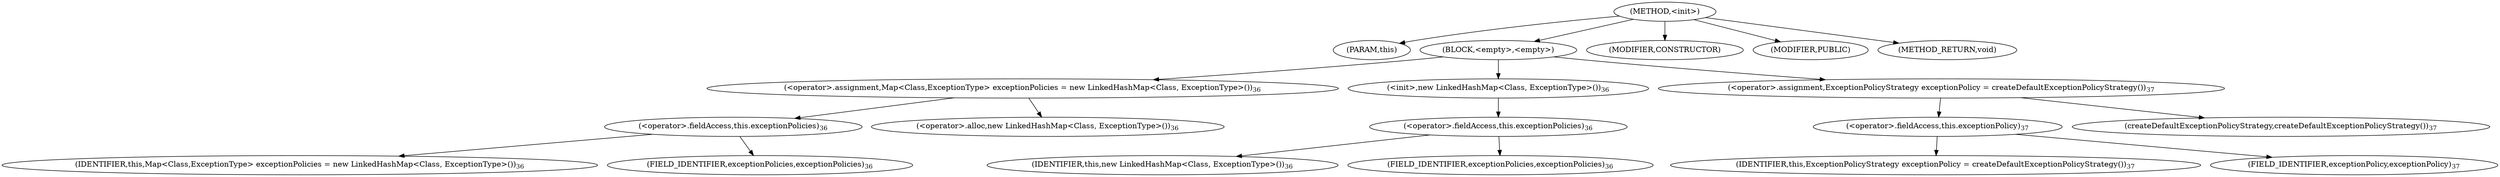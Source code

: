 digraph "&lt;init&gt;" {  
"150" [label = <(METHOD,&lt;init&gt;)> ]
"151" [label = <(PARAM,this)> ]
"152" [label = <(BLOCK,&lt;empty&gt;,&lt;empty&gt;)> ]
"153" [label = <(&lt;operator&gt;.assignment,Map&lt;Class,ExceptionType&gt; exceptionPolicies = new LinkedHashMap&lt;Class, ExceptionType&gt;())<SUB>36</SUB>> ]
"154" [label = <(&lt;operator&gt;.fieldAccess,this.exceptionPolicies)<SUB>36</SUB>> ]
"155" [label = <(IDENTIFIER,this,Map&lt;Class,ExceptionType&gt; exceptionPolicies = new LinkedHashMap&lt;Class, ExceptionType&gt;())<SUB>36</SUB>> ]
"156" [label = <(FIELD_IDENTIFIER,exceptionPolicies,exceptionPolicies)<SUB>36</SUB>> ]
"157" [label = <(&lt;operator&gt;.alloc,new LinkedHashMap&lt;Class, ExceptionType&gt;())<SUB>36</SUB>> ]
"158" [label = <(&lt;init&gt;,new LinkedHashMap&lt;Class, ExceptionType&gt;())<SUB>36</SUB>> ]
"159" [label = <(&lt;operator&gt;.fieldAccess,this.exceptionPolicies)<SUB>36</SUB>> ]
"160" [label = <(IDENTIFIER,this,new LinkedHashMap&lt;Class, ExceptionType&gt;())<SUB>36</SUB>> ]
"161" [label = <(FIELD_IDENTIFIER,exceptionPolicies,exceptionPolicies)<SUB>36</SUB>> ]
"162" [label = <(&lt;operator&gt;.assignment,ExceptionPolicyStrategy exceptionPolicy = createDefaultExceptionPolicyStrategy())<SUB>37</SUB>> ]
"163" [label = <(&lt;operator&gt;.fieldAccess,this.exceptionPolicy)<SUB>37</SUB>> ]
"164" [label = <(IDENTIFIER,this,ExceptionPolicyStrategy exceptionPolicy = createDefaultExceptionPolicyStrategy())<SUB>37</SUB>> ]
"165" [label = <(FIELD_IDENTIFIER,exceptionPolicy,exceptionPolicy)<SUB>37</SUB>> ]
"166" [label = <(createDefaultExceptionPolicyStrategy,createDefaultExceptionPolicyStrategy())<SUB>37</SUB>> ]
"167" [label = <(MODIFIER,CONSTRUCTOR)> ]
"168" [label = <(MODIFIER,PUBLIC)> ]
"169" [label = <(METHOD_RETURN,void)> ]
  "150" -> "151" 
  "150" -> "152" 
  "150" -> "167" 
  "150" -> "168" 
  "150" -> "169" 
  "152" -> "153" 
  "152" -> "158" 
  "152" -> "162" 
  "153" -> "154" 
  "153" -> "157" 
  "154" -> "155" 
  "154" -> "156" 
  "158" -> "159" 
  "159" -> "160" 
  "159" -> "161" 
  "162" -> "163" 
  "162" -> "166" 
  "163" -> "164" 
  "163" -> "165" 
}
